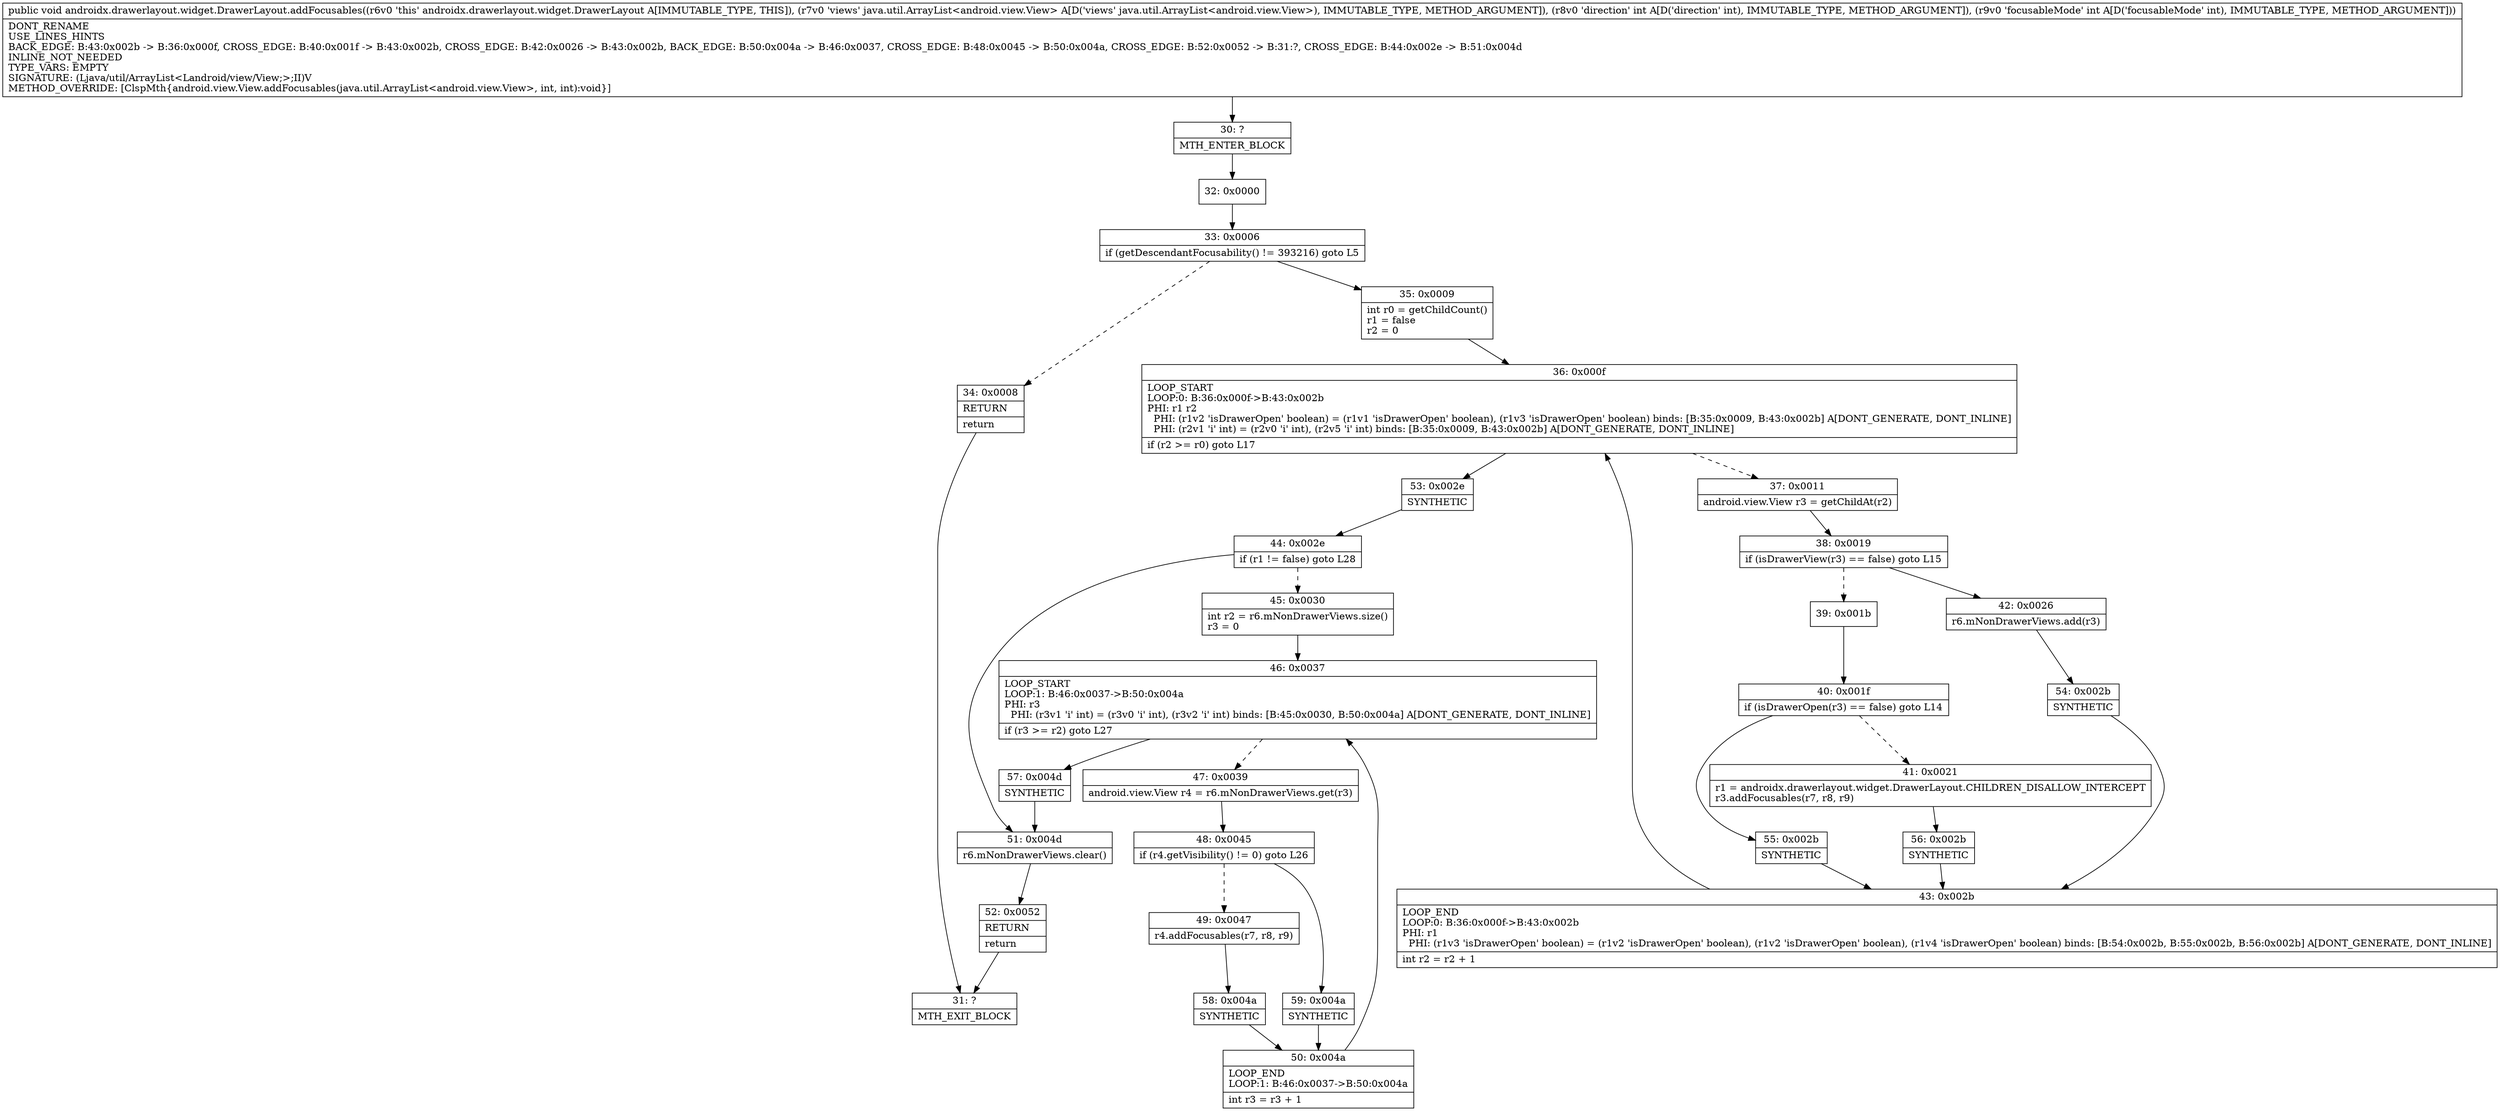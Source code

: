 digraph "CFG forandroidx.drawerlayout.widget.DrawerLayout.addFocusables(Ljava\/util\/ArrayList;II)V" {
Node_30 [shape=record,label="{30\:\ ?|MTH_ENTER_BLOCK\l}"];
Node_32 [shape=record,label="{32\:\ 0x0000}"];
Node_33 [shape=record,label="{33\:\ 0x0006|if (getDescendantFocusability() != 393216) goto L5\l}"];
Node_34 [shape=record,label="{34\:\ 0x0008|RETURN\l|return\l}"];
Node_31 [shape=record,label="{31\:\ ?|MTH_EXIT_BLOCK\l}"];
Node_35 [shape=record,label="{35\:\ 0x0009|int r0 = getChildCount()\lr1 = false\lr2 = 0\l}"];
Node_36 [shape=record,label="{36\:\ 0x000f|LOOP_START\lLOOP:0: B:36:0x000f\-\>B:43:0x002b\lPHI: r1 r2 \l  PHI: (r1v2 'isDrawerOpen' boolean) = (r1v1 'isDrawerOpen' boolean), (r1v3 'isDrawerOpen' boolean) binds: [B:35:0x0009, B:43:0x002b] A[DONT_GENERATE, DONT_INLINE]\l  PHI: (r2v1 'i' int) = (r2v0 'i' int), (r2v5 'i' int) binds: [B:35:0x0009, B:43:0x002b] A[DONT_GENERATE, DONT_INLINE]\l|if (r2 \>= r0) goto L17\l}"];
Node_37 [shape=record,label="{37\:\ 0x0011|android.view.View r3 = getChildAt(r2)\l}"];
Node_38 [shape=record,label="{38\:\ 0x0019|if (isDrawerView(r3) == false) goto L15\l}"];
Node_39 [shape=record,label="{39\:\ 0x001b}"];
Node_40 [shape=record,label="{40\:\ 0x001f|if (isDrawerOpen(r3) == false) goto L14\l}"];
Node_41 [shape=record,label="{41\:\ 0x0021|r1 = androidx.drawerlayout.widget.DrawerLayout.CHILDREN_DISALLOW_INTERCEPT\lr3.addFocusables(r7, r8, r9)\l}"];
Node_56 [shape=record,label="{56\:\ 0x002b|SYNTHETIC\l}"];
Node_43 [shape=record,label="{43\:\ 0x002b|LOOP_END\lLOOP:0: B:36:0x000f\-\>B:43:0x002b\lPHI: r1 \l  PHI: (r1v3 'isDrawerOpen' boolean) = (r1v2 'isDrawerOpen' boolean), (r1v2 'isDrawerOpen' boolean), (r1v4 'isDrawerOpen' boolean) binds: [B:54:0x002b, B:55:0x002b, B:56:0x002b] A[DONT_GENERATE, DONT_INLINE]\l|int r2 = r2 + 1\l}"];
Node_55 [shape=record,label="{55\:\ 0x002b|SYNTHETIC\l}"];
Node_42 [shape=record,label="{42\:\ 0x0026|r6.mNonDrawerViews.add(r3)\l}"];
Node_54 [shape=record,label="{54\:\ 0x002b|SYNTHETIC\l}"];
Node_53 [shape=record,label="{53\:\ 0x002e|SYNTHETIC\l}"];
Node_44 [shape=record,label="{44\:\ 0x002e|if (r1 != false) goto L28\l}"];
Node_45 [shape=record,label="{45\:\ 0x0030|int r2 = r6.mNonDrawerViews.size()\lr3 = 0\l}"];
Node_46 [shape=record,label="{46\:\ 0x0037|LOOP_START\lLOOP:1: B:46:0x0037\-\>B:50:0x004a\lPHI: r3 \l  PHI: (r3v1 'i' int) = (r3v0 'i' int), (r3v2 'i' int) binds: [B:45:0x0030, B:50:0x004a] A[DONT_GENERATE, DONT_INLINE]\l|if (r3 \>= r2) goto L27\l}"];
Node_47 [shape=record,label="{47\:\ 0x0039|android.view.View r4 = r6.mNonDrawerViews.get(r3)\l}"];
Node_48 [shape=record,label="{48\:\ 0x0045|if (r4.getVisibility() != 0) goto L26\l}"];
Node_49 [shape=record,label="{49\:\ 0x0047|r4.addFocusables(r7, r8, r9)\l}"];
Node_58 [shape=record,label="{58\:\ 0x004a|SYNTHETIC\l}"];
Node_50 [shape=record,label="{50\:\ 0x004a|LOOP_END\lLOOP:1: B:46:0x0037\-\>B:50:0x004a\l|int r3 = r3 + 1\l}"];
Node_59 [shape=record,label="{59\:\ 0x004a|SYNTHETIC\l}"];
Node_57 [shape=record,label="{57\:\ 0x004d|SYNTHETIC\l}"];
Node_51 [shape=record,label="{51\:\ 0x004d|r6.mNonDrawerViews.clear()\l}"];
Node_52 [shape=record,label="{52\:\ 0x0052|RETURN\l|return\l}"];
MethodNode[shape=record,label="{public void androidx.drawerlayout.widget.DrawerLayout.addFocusables((r6v0 'this' androidx.drawerlayout.widget.DrawerLayout A[IMMUTABLE_TYPE, THIS]), (r7v0 'views' java.util.ArrayList\<android.view.View\> A[D('views' java.util.ArrayList\<android.view.View\>), IMMUTABLE_TYPE, METHOD_ARGUMENT]), (r8v0 'direction' int A[D('direction' int), IMMUTABLE_TYPE, METHOD_ARGUMENT]), (r9v0 'focusableMode' int A[D('focusableMode' int), IMMUTABLE_TYPE, METHOD_ARGUMENT]))  | DONT_RENAME\lUSE_LINES_HINTS\lBACK_EDGE: B:43:0x002b \-\> B:36:0x000f, CROSS_EDGE: B:40:0x001f \-\> B:43:0x002b, CROSS_EDGE: B:42:0x0026 \-\> B:43:0x002b, BACK_EDGE: B:50:0x004a \-\> B:46:0x0037, CROSS_EDGE: B:48:0x0045 \-\> B:50:0x004a, CROSS_EDGE: B:52:0x0052 \-\> B:31:?, CROSS_EDGE: B:44:0x002e \-\> B:51:0x004d\lINLINE_NOT_NEEDED\lTYPE_VARS: EMPTY\lSIGNATURE: (Ljava\/util\/ArrayList\<Landroid\/view\/View;\>;II)V\lMETHOD_OVERRIDE: [ClspMth\{android.view.View.addFocusables(java.util.ArrayList\<android.view.View\>, int, int):void\}]\l}"];
MethodNode -> Node_30;Node_30 -> Node_32;
Node_32 -> Node_33;
Node_33 -> Node_34[style=dashed];
Node_33 -> Node_35;
Node_34 -> Node_31;
Node_35 -> Node_36;
Node_36 -> Node_37[style=dashed];
Node_36 -> Node_53;
Node_37 -> Node_38;
Node_38 -> Node_39[style=dashed];
Node_38 -> Node_42;
Node_39 -> Node_40;
Node_40 -> Node_41[style=dashed];
Node_40 -> Node_55;
Node_41 -> Node_56;
Node_56 -> Node_43;
Node_43 -> Node_36;
Node_55 -> Node_43;
Node_42 -> Node_54;
Node_54 -> Node_43;
Node_53 -> Node_44;
Node_44 -> Node_45[style=dashed];
Node_44 -> Node_51;
Node_45 -> Node_46;
Node_46 -> Node_47[style=dashed];
Node_46 -> Node_57;
Node_47 -> Node_48;
Node_48 -> Node_49[style=dashed];
Node_48 -> Node_59;
Node_49 -> Node_58;
Node_58 -> Node_50;
Node_50 -> Node_46;
Node_59 -> Node_50;
Node_57 -> Node_51;
Node_51 -> Node_52;
Node_52 -> Node_31;
}

